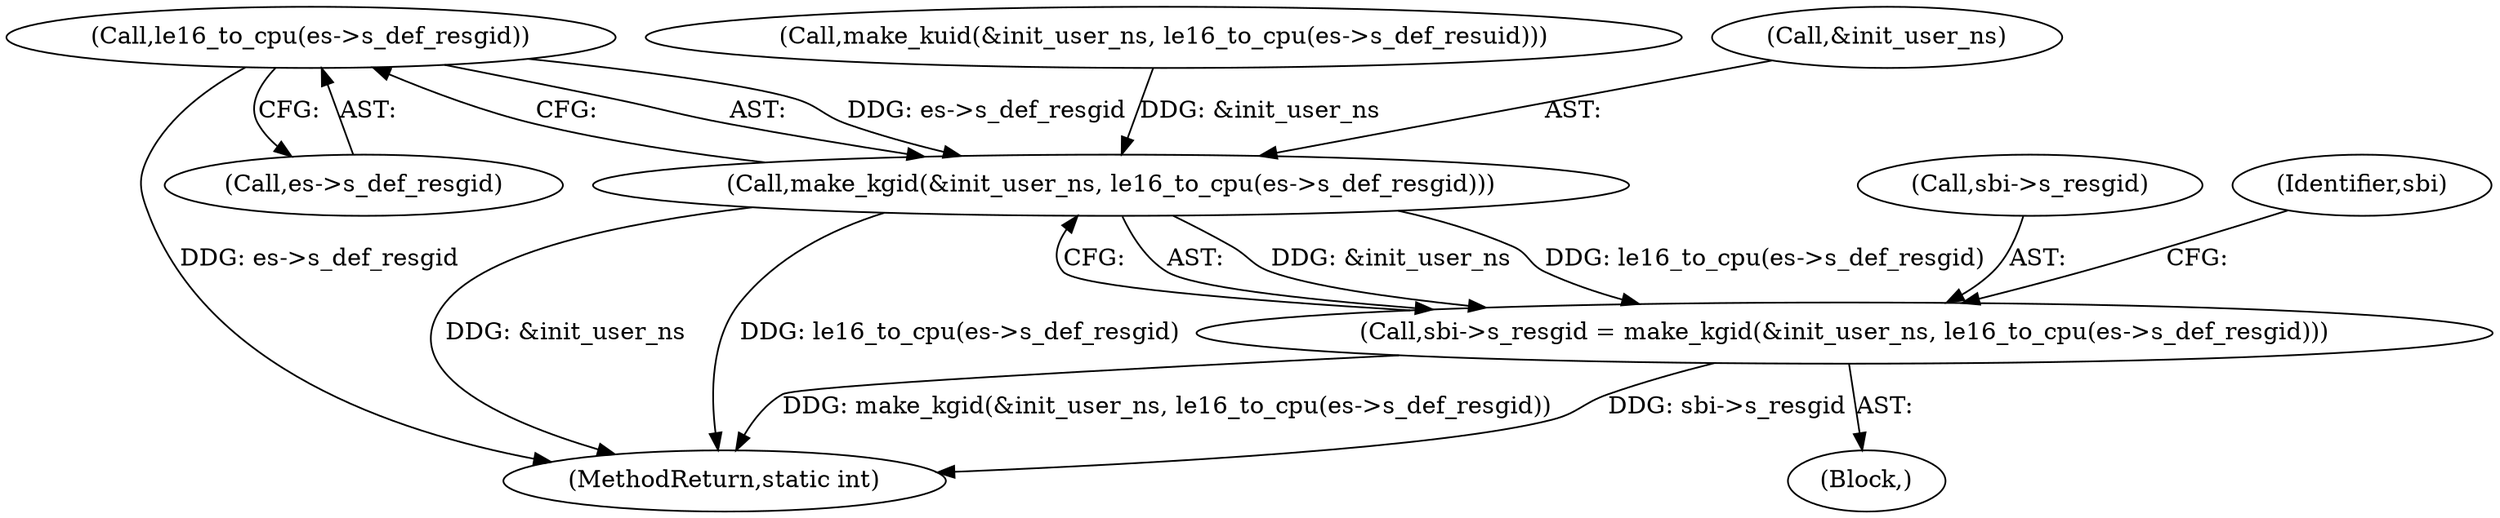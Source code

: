 digraph "0_linux_be0726d33cb8f411945884664924bed3cb8c70ee_0@pointer" {
"1000378" [label="(Call,le16_to_cpu(es->s_def_resgid))"];
"1000375" [label="(Call,make_kgid(&init_user_ns, le16_to_cpu(es->s_def_resgid)))"];
"1000371" [label="(Call,sbi->s_resgid = make_kgid(&init_user_ns, le16_to_cpu(es->s_def_resgid)))"];
"1001382" [label="(MethodReturn,static int)"];
"1000378" [label="(Call,le16_to_cpu(es->s_def_resgid))"];
"1000379" [label="(Call,es->s_def_resgid)"];
"1000371" [label="(Call,sbi->s_resgid = make_kgid(&init_user_ns, le16_to_cpu(es->s_def_resgid)))"];
"1000372" [label="(Call,sbi->s_resgid)"];
"1000364" [label="(Call,make_kuid(&init_user_ns, le16_to_cpu(es->s_def_resuid)))"];
"1000375" [label="(Call,make_kgid(&init_user_ns, le16_to_cpu(es->s_def_resgid)))"];
"1000113" [label="(Block,)"];
"1000376" [label="(Call,&init_user_ns)"];
"1000384" [label="(Identifier,sbi)"];
"1000378" -> "1000375"  [label="AST: "];
"1000378" -> "1000379"  [label="CFG: "];
"1000379" -> "1000378"  [label="AST: "];
"1000375" -> "1000378"  [label="CFG: "];
"1000378" -> "1001382"  [label="DDG: es->s_def_resgid"];
"1000378" -> "1000375"  [label="DDG: es->s_def_resgid"];
"1000375" -> "1000371"  [label="AST: "];
"1000376" -> "1000375"  [label="AST: "];
"1000371" -> "1000375"  [label="CFG: "];
"1000375" -> "1001382"  [label="DDG: &init_user_ns"];
"1000375" -> "1001382"  [label="DDG: le16_to_cpu(es->s_def_resgid)"];
"1000375" -> "1000371"  [label="DDG: &init_user_ns"];
"1000375" -> "1000371"  [label="DDG: le16_to_cpu(es->s_def_resgid)"];
"1000364" -> "1000375"  [label="DDG: &init_user_ns"];
"1000371" -> "1000113"  [label="AST: "];
"1000372" -> "1000371"  [label="AST: "];
"1000384" -> "1000371"  [label="CFG: "];
"1000371" -> "1001382"  [label="DDG: make_kgid(&init_user_ns, le16_to_cpu(es->s_def_resgid))"];
"1000371" -> "1001382"  [label="DDG: sbi->s_resgid"];
}
